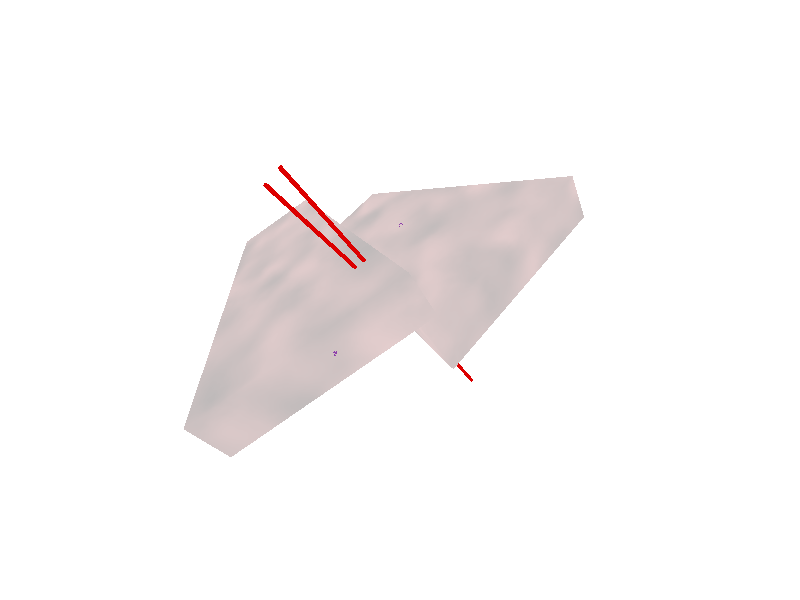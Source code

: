 #include "textures.inc"
#include "colors.inc"
#include "glass.inc"

background { color White }

cylinder {
   <0, 0.5, 0>, <0, -0.5, 0>, 0.0179
   scale <1, 1.5, 1>
   
   pigment {
      color rgb <0.8, 0, 0>
   }
   rotate <89.9, 10, 0>
   translate <-2.31456, -4.406, 1.32444>
}

cylinder {
   <0, 0.5, 0>, <0, -0.5, 0>, 0.0179
   scale <1, 3, 1>
   
   pigment {
      color rgb <0.8, 0, 0>
   }
   rotate <89.9, 5.2, 0>
   translate <-2.48541, -4.37039, 0.609925>
}

union {
   prism {
      linear_spline
      linear_sweep
      0, 0.5,
      5,
      <1.05, 2>, <0.5, -1>, <-0.5, -1>, <-1.05, 2>, <1.05, 2>
      scale 1
      translate z*3.5
      rotate y*320
   }
   
   prism {
      linear_spline
      linear_sweep
      0, 0.5,
      5,
      <1.05, 2>, <0.5, -1>, <-0.5, -1>, <-1.05, 2>, <1.05, 2>
      scale 1
      translate <0, 0.6, 3.5>
      rotate y*340
   }
   rotate x*90
   
   texture { PinkAlabaster }
}

global_settings {
   adc_bailout 0.00392157
   assumed_gamma 1.5
   noise_generator 2
}

light_source {
   <-3.71356, -4.66563, 2.55748>, rgb <1, 1, 1> shadowless
}

camera {
   perspective
   location <-3.68408, -7.18947, 2.70654>
   sky <0, 1, 0>
   direction <0, 0, 1>
   right <1.3333, 0, 0>
   up <0, 1, 0>
   look_at <-2.4964, -4.3766, 0.5658>
   angle 90
}